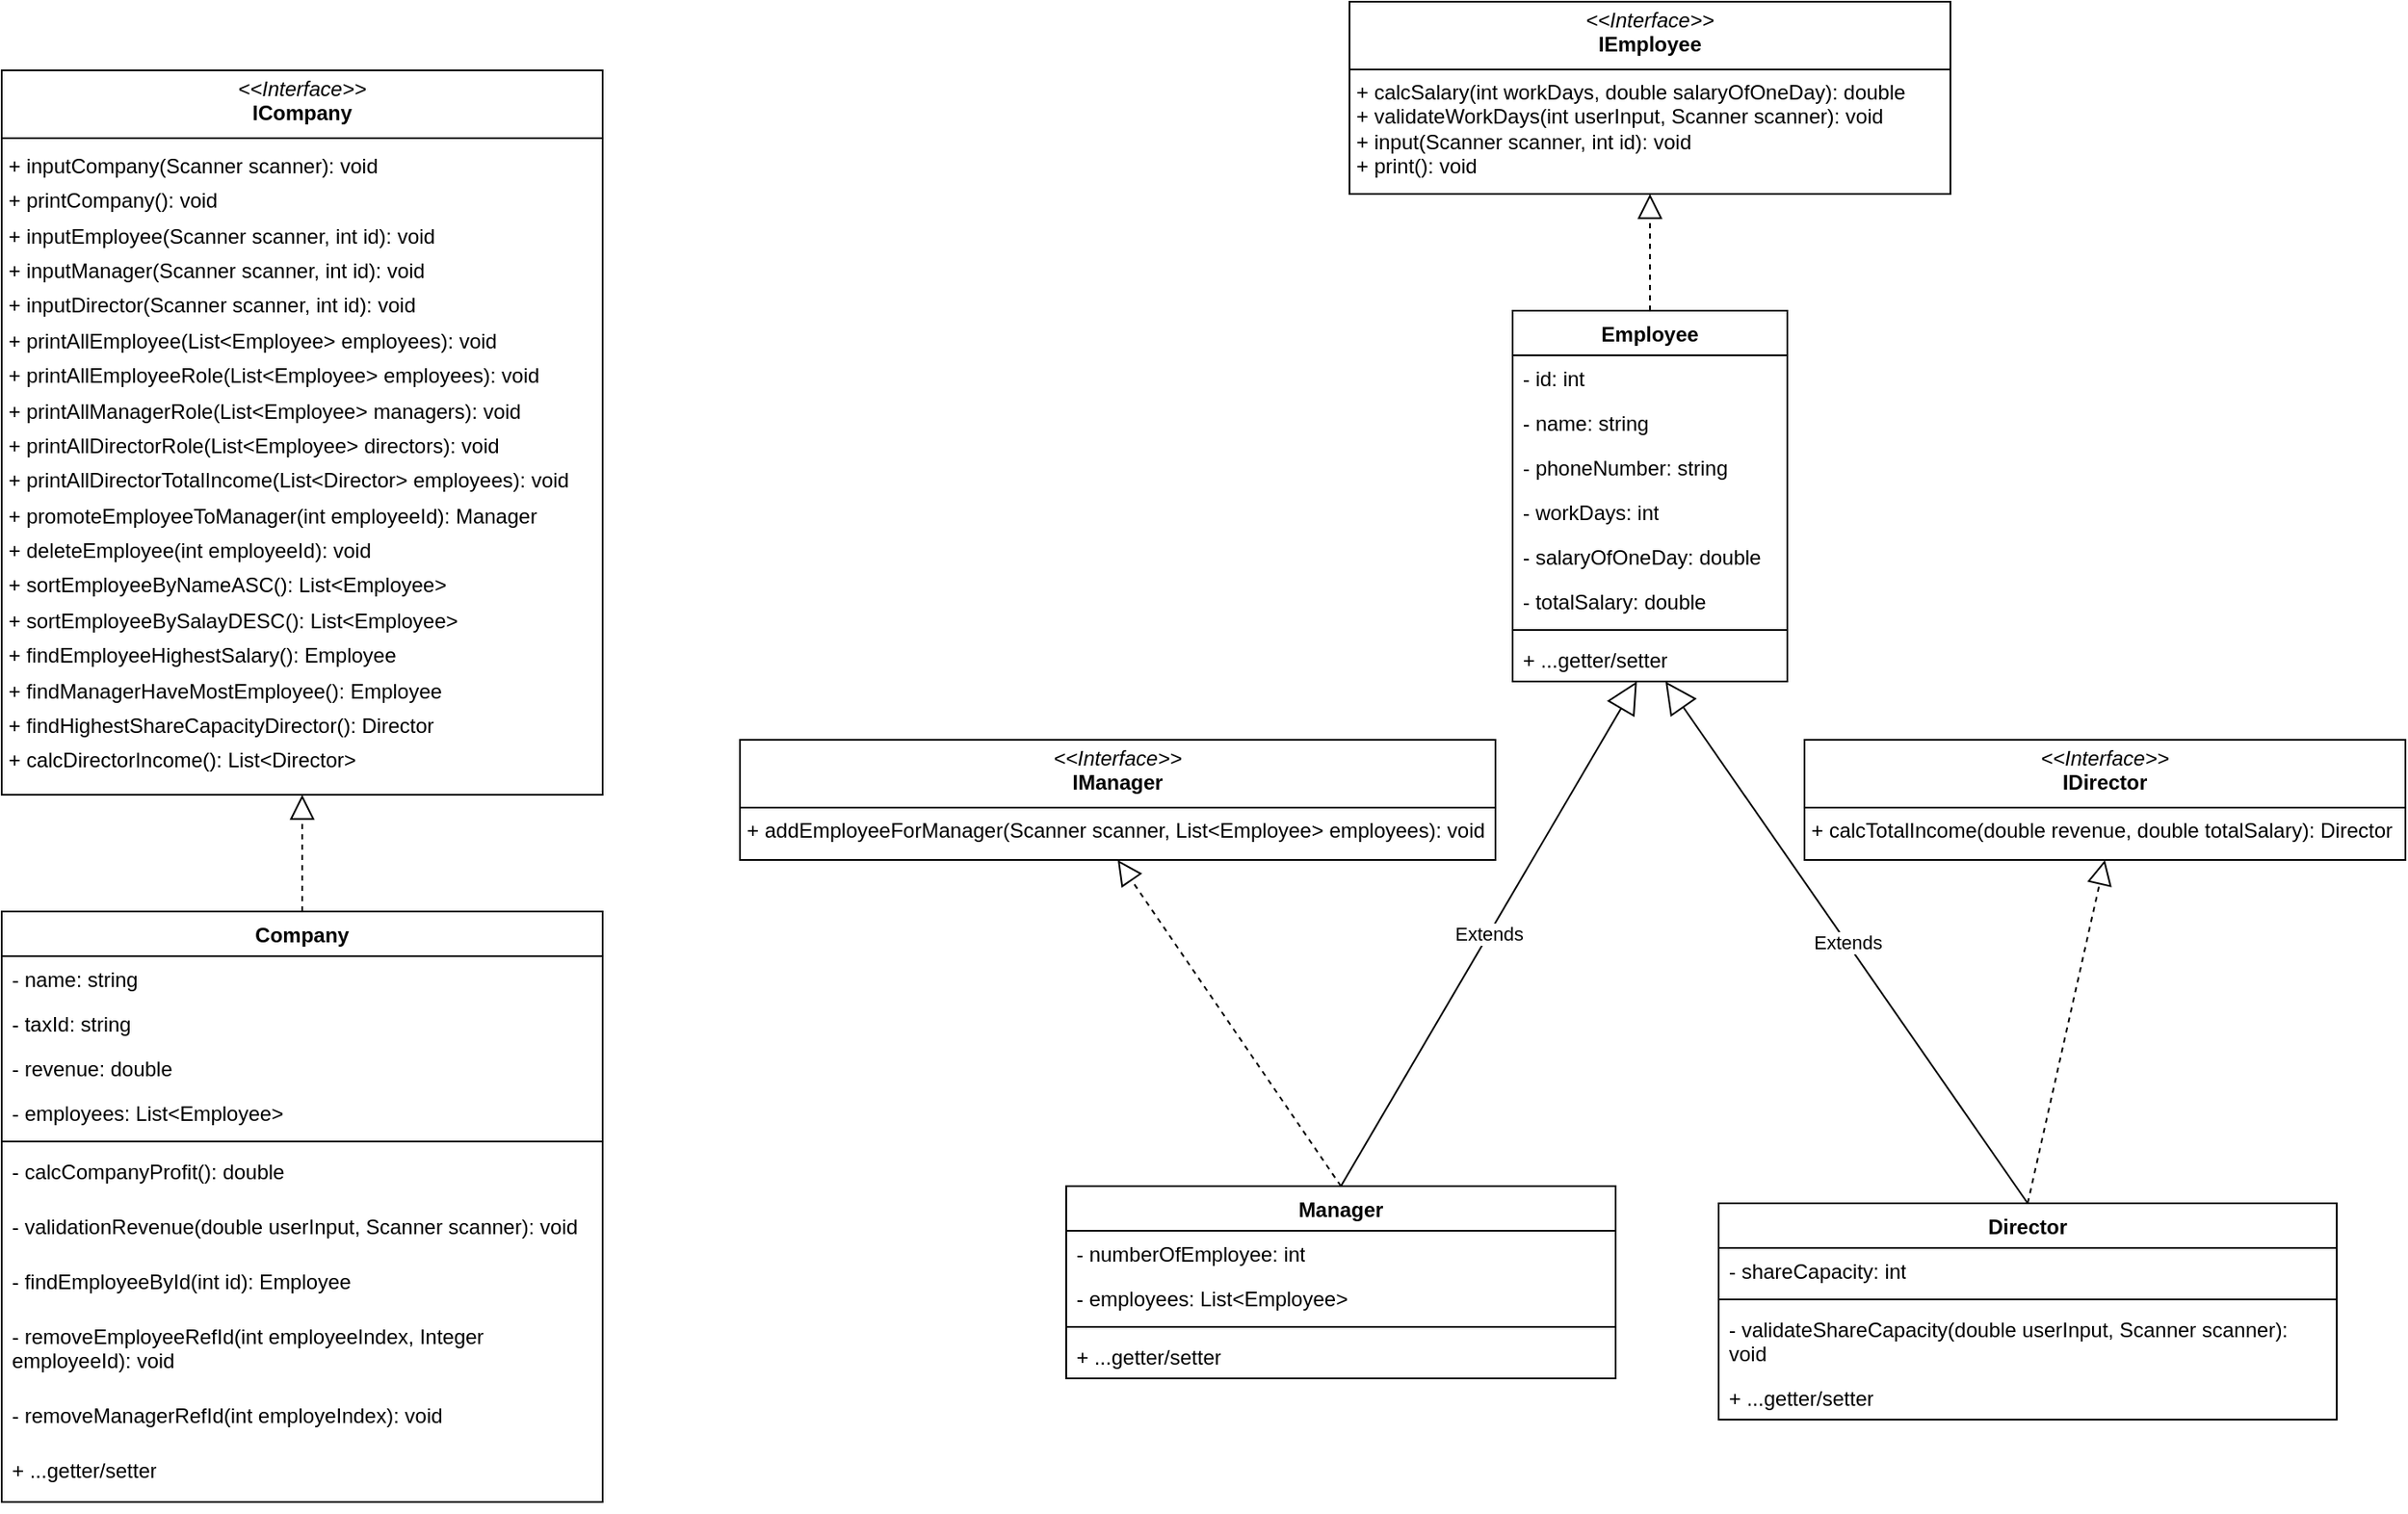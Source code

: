 <mxfile version="24.2.5" type="device">
  <diagram id="C5RBs43oDa-KdzZeNtuy" name="Page-1">
    <mxGraphModel dx="1922" dy="793" grid="1" gridSize="10" guides="1" tooltips="1" connect="1" arrows="1" fold="1" page="0" pageScale="1" pageWidth="1200" pageHeight="1920" math="0" shadow="0">
      <root>
        <mxCell id="WIyWlLk6GJQsqaUBKTNV-0" />
        <mxCell id="WIyWlLk6GJQsqaUBKTNV-1" parent="WIyWlLk6GJQsqaUBKTNV-0" />
        <mxCell id="480BdLRj5phEdMmWsPwc-4" value="" style="group" parent="WIyWlLk6GJQsqaUBKTNV-1" vertex="1" connectable="0">
          <mxGeometry x="-620" y="100" width="350" height="760" as="geometry" />
        </mxCell>
        <mxCell id="baJLvfBL1tSS69TwoIDW-49" value="Company" style="swimlane;fontStyle=1;align=center;verticalAlign=top;childLayout=stackLayout;horizontal=1;startSize=26;horizontalStack=0;resizeParent=1;resizeParentMax=0;resizeLast=0;collapsible=1;marginBottom=0;whiteSpace=wrap;html=1;" parent="480BdLRj5phEdMmWsPwc-4" vertex="1">
          <mxGeometry y="440" width="350" height="344" as="geometry" />
        </mxCell>
        <mxCell id="baJLvfBL1tSS69TwoIDW-50" value="- name: string" style="text;strokeColor=none;fillColor=none;align=left;verticalAlign=top;spacingLeft=4;spacingRight=4;overflow=hidden;rotatable=0;points=[[0,0.5],[1,0.5]];portConstraint=eastwest;whiteSpace=wrap;html=1;" parent="baJLvfBL1tSS69TwoIDW-49" vertex="1">
          <mxGeometry y="26" width="350" height="26" as="geometry" />
        </mxCell>
        <mxCell id="baJLvfBL1tSS69TwoIDW-51" value="- taxId: string" style="text;strokeColor=none;fillColor=none;align=left;verticalAlign=top;spacingLeft=4;spacingRight=4;overflow=hidden;rotatable=0;points=[[0,0.5],[1,0.5]];portConstraint=eastwest;whiteSpace=wrap;html=1;" parent="baJLvfBL1tSS69TwoIDW-49" vertex="1">
          <mxGeometry y="52" width="350" height="26" as="geometry" />
        </mxCell>
        <mxCell id="baJLvfBL1tSS69TwoIDW-52" value="- revenue: double" style="text;strokeColor=none;fillColor=none;align=left;verticalAlign=top;spacingLeft=4;spacingRight=4;overflow=hidden;rotatable=0;points=[[0,0.5],[1,0.5]];portConstraint=eastwest;whiteSpace=wrap;html=1;" parent="baJLvfBL1tSS69TwoIDW-49" vertex="1">
          <mxGeometry y="78" width="350" height="26" as="geometry" />
        </mxCell>
        <mxCell id="baJLvfBL1tSS69TwoIDW-53" value="- employees: List&amp;lt;Employee&amp;gt;" style="text;strokeColor=none;fillColor=none;align=left;verticalAlign=top;spacingLeft=4;spacingRight=4;overflow=hidden;rotatable=0;points=[[0,0.5],[1,0.5]];portConstraint=eastwest;whiteSpace=wrap;html=1;" parent="baJLvfBL1tSS69TwoIDW-49" vertex="1">
          <mxGeometry y="104" width="350" height="26" as="geometry" />
        </mxCell>
        <mxCell id="baJLvfBL1tSS69TwoIDW-56" value="" style="line;strokeWidth=1;fillColor=none;align=left;verticalAlign=middle;spacingTop=-1;spacingLeft=3;spacingRight=3;rotatable=0;labelPosition=right;points=[];portConstraint=eastwest;strokeColor=inherit;" parent="baJLvfBL1tSS69TwoIDW-49" vertex="1">
          <mxGeometry y="130" width="350" height="8" as="geometry" />
        </mxCell>
        <mxCell id="_gTEVnxocZ5BBZML2xNd-0" value="- calcCompanyProfit(): double" style="text;strokeColor=none;fillColor=none;align=left;verticalAlign=top;spacingLeft=4;spacingRight=4;overflow=hidden;rotatable=0;points=[[0,0.5],[1,0.5]];portConstraint=eastwest;whiteSpace=wrap;html=1;" vertex="1" parent="baJLvfBL1tSS69TwoIDW-49">
          <mxGeometry y="138" width="350" height="32" as="geometry" />
        </mxCell>
        <mxCell id="_gTEVnxocZ5BBZML2xNd-1" value="&lt;div&gt;- validationRevenue(double userInput, Scanner scanner): void&lt;/div&gt;&lt;div&gt;&lt;br&gt;&lt;/div&gt;" style="text;strokeColor=none;fillColor=none;align=left;verticalAlign=top;spacingLeft=4;spacingRight=4;overflow=hidden;rotatable=0;points=[[0,0.5],[1,0.5]];portConstraint=eastwest;whiteSpace=wrap;html=1;" vertex="1" parent="baJLvfBL1tSS69TwoIDW-49">
          <mxGeometry y="170" width="350" height="32" as="geometry" />
        </mxCell>
        <mxCell id="_gTEVnxocZ5BBZML2xNd-2" value="- findEmployeeById(int id): Employee" style="text;strokeColor=none;fillColor=none;align=left;verticalAlign=top;spacingLeft=4;spacingRight=4;overflow=hidden;rotatable=0;points=[[0,0.5],[1,0.5]];portConstraint=eastwest;whiteSpace=wrap;html=1;" vertex="1" parent="baJLvfBL1tSS69TwoIDW-49">
          <mxGeometry y="202" width="350" height="32" as="geometry" />
        </mxCell>
        <mxCell id="_gTEVnxocZ5BBZML2xNd-3" value="&lt;div&gt;- removeEmployeeRefId(int employeeIndex, Integer employeeId): void&lt;/div&gt;" style="text;strokeColor=none;fillColor=none;align=left;verticalAlign=top;spacingLeft=4;spacingRight=4;overflow=hidden;rotatable=0;points=[[0,0.5],[1,0.5]];portConstraint=eastwest;whiteSpace=wrap;html=1;" vertex="1" parent="baJLvfBL1tSS69TwoIDW-49">
          <mxGeometry y="234" width="350" height="46" as="geometry" />
        </mxCell>
        <mxCell id="_gTEVnxocZ5BBZML2xNd-4" value="- removeManagerRefId(int employeIndex): void" style="text;strokeColor=none;fillColor=none;align=left;verticalAlign=top;spacingLeft=4;spacingRight=4;overflow=hidden;rotatable=0;points=[[0,0.5],[1,0.5]];portConstraint=eastwest;whiteSpace=wrap;html=1;" vertex="1" parent="baJLvfBL1tSS69TwoIDW-49">
          <mxGeometry y="280" width="350" height="32" as="geometry" />
        </mxCell>
        <mxCell id="baJLvfBL1tSS69TwoIDW-57" value="&lt;div&gt;+ ...getter/setter&lt;/div&gt;" style="text;strokeColor=none;fillColor=none;align=left;verticalAlign=top;spacingLeft=4;spacingRight=4;overflow=hidden;rotatable=0;points=[[0,0.5],[1,0.5]];portConstraint=eastwest;whiteSpace=wrap;html=1;" parent="baJLvfBL1tSS69TwoIDW-49" vertex="1">
          <mxGeometry y="312" width="350" height="32" as="geometry" />
        </mxCell>
        <mxCell id="baJLvfBL1tSS69TwoIDW-59" value="&lt;p style=&quot;margin:0px;margin-top:4px;text-align:center;&quot;&gt;&lt;i&gt;&amp;lt;&amp;lt;Interface&amp;gt;&amp;gt;&lt;/i&gt;&lt;br&gt;&lt;b&gt;ICompany&lt;/b&gt;&lt;/p&gt;&lt;hr size=&quot;1&quot; style=&quot;border-style:solid;&quot;&gt;&lt;p style=&quot;margin: 0px 0px 0px 4px; line-height: 170%;&quot;&gt;+ inputCompany(Scanner scanner): void&lt;/p&gt;&lt;p style=&quot;margin: 0px 0px 0px 4px; line-height: 170%;&quot;&gt;+ printCompany(): void&lt;/p&gt;&lt;p style=&quot;margin: 0px 0px 0px 4px; line-height: 170%;&quot;&gt;+ inputEmployee(Scanner scanner, int id): void&lt;/p&gt;&lt;p style=&quot;margin: 0px 0px 0px 4px; line-height: 170%;&quot;&gt;+ inputManager(Scanner scanner, int id): void&lt;/p&gt;&lt;p style=&quot;margin: 0px 0px 0px 4px; line-height: 170%;&quot;&gt;+ inputDirector(Scanner scanner, int id): void&lt;br&gt;&lt;/p&gt;&lt;p style=&quot;margin: 0px 0px 0px 4px; line-height: 170%;&quot;&gt;+ printAllEmployee(List&amp;lt;Employee&amp;gt; employees): void&lt;/p&gt;&lt;p style=&quot;margin: 0px 0px 0px 4px; line-height: 170%;&quot;&gt;+ printAllEmployeeRole(List&amp;lt;Employee&amp;gt; employees): void&lt;br&gt;&lt;/p&gt;&lt;p style=&quot;margin: 0px 0px 0px 4px; line-height: 170%;&quot;&gt;+ printAllManagerRole(List&amp;lt;Employee&amp;gt; managers): void&lt;br&gt;+ printAllDirectorRole(List&amp;lt;Employee&amp;gt; directors): void&lt;br&gt;&lt;/p&gt;&lt;p style=&quot;margin: 0px 0px 0px 4px; line-height: 170%;&quot;&gt;+ printAllDirectorTotalIncome(List&amp;lt;Director&amp;gt; employees): void&lt;/p&gt;&lt;p style=&quot;margin: 0px 0px 0px 4px; line-height: 170%;&quot;&gt;+ promoteEmployeeToManager(int employeeId): Manager&lt;/p&gt;&lt;p style=&quot;margin: 0px 0px 0px 4px; line-height: 170%;&quot;&gt;+ deleteEmployee(int employeeId): void&lt;/p&gt;&lt;p style=&quot;margin: 0px 0px 0px 4px; line-height: 170%;&quot;&gt;&lt;span style=&quot;background-color: initial;&quot;&gt;+ sortEmployeeByNameASC(): List&amp;lt;Employee&amp;gt;&lt;/span&gt;&lt;br&gt;&lt;/p&gt;&lt;p style=&quot;margin: 0px 0px 0px 4px; line-height: 170%;&quot;&gt;+ sortEmployeeBySalayDESC(): List&amp;lt;Employee&amp;gt;&lt;/p&gt;&lt;p style=&quot;margin: 0px 0px 0px 4px; line-height: 170%;&quot;&gt;+ findEmployeeHighestSalary(): Employee&lt;/p&gt;&lt;p style=&quot;margin: 0px 0px 0px 4px; line-height: 170%;&quot;&gt;+ findManagerHaveMostEmployee(): Employee&lt;/p&gt;&lt;p style=&quot;margin: 0px 0px 0px 4px; line-height: 170%;&quot;&gt;+ findHighestShareCapacityDirector(): Director&lt;/p&gt;&lt;p style=&quot;margin: 0px 0px 0px 4px; line-height: 170%;&quot;&gt;+ calcDirectorIncome(): List&amp;lt;Director&amp;gt;&lt;/p&gt;" style="verticalAlign=top;align=left;overflow=fill;html=1;whiteSpace=wrap;" parent="480BdLRj5phEdMmWsPwc-4" vertex="1">
          <mxGeometry y="-50" width="350" height="422" as="geometry" />
        </mxCell>
        <mxCell id="baJLvfBL1tSS69TwoIDW-60" value="" style="endArrow=block;dashed=1;endFill=0;endSize=12;html=1;rounded=0;entryX=0.5;entryY=1;entryDx=0;entryDy=0;exitX=0.5;exitY=0;exitDx=0;exitDy=0;" parent="480BdLRj5phEdMmWsPwc-4" source="baJLvfBL1tSS69TwoIDW-49" target="baJLvfBL1tSS69TwoIDW-59" edge="1">
          <mxGeometry width="160" relative="1" as="geometry">
            <mxPoint x="235" y="510" as="sourcePoint" />
            <mxPoint x="174.5" y="510" as="targetPoint" />
          </mxGeometry>
        </mxCell>
        <mxCell id="480BdLRj5phEdMmWsPwc-5" value="" style="group" parent="WIyWlLk6GJQsqaUBKTNV-1" vertex="1" connectable="0">
          <mxGeometry x="-190" y="10" width="970" height="880" as="geometry" />
        </mxCell>
        <mxCell id="baJLvfBL1tSS69TwoIDW-0" value="Employee" style="swimlane;fontStyle=1;align=center;verticalAlign=top;childLayout=stackLayout;horizontal=1;startSize=26;horizontalStack=0;resizeParent=1;resizeParentMax=0;resizeLast=0;collapsible=1;marginBottom=0;whiteSpace=wrap;html=1;" parent="480BdLRj5phEdMmWsPwc-5" vertex="1">
          <mxGeometry x="450" y="180" width="160" height="216" as="geometry" />
        </mxCell>
        <mxCell id="baJLvfBL1tSS69TwoIDW-1" value="- id: int" style="text;strokeColor=none;fillColor=none;align=left;verticalAlign=top;spacingLeft=4;spacingRight=4;overflow=hidden;rotatable=0;points=[[0,0.5],[1,0.5]];portConstraint=eastwest;whiteSpace=wrap;html=1;" parent="baJLvfBL1tSS69TwoIDW-0" vertex="1">
          <mxGeometry y="26" width="160" height="26" as="geometry" />
        </mxCell>
        <mxCell id="baJLvfBL1tSS69TwoIDW-6" value="- name: string" style="text;strokeColor=none;fillColor=none;align=left;verticalAlign=top;spacingLeft=4;spacingRight=4;overflow=hidden;rotatable=0;points=[[0,0.5],[1,0.5]];portConstraint=eastwest;whiteSpace=wrap;html=1;" parent="baJLvfBL1tSS69TwoIDW-0" vertex="1">
          <mxGeometry y="52" width="160" height="26" as="geometry" />
        </mxCell>
        <mxCell id="baJLvfBL1tSS69TwoIDW-10" value="- phoneNumber: string" style="text;strokeColor=none;fillColor=none;align=left;verticalAlign=top;spacingLeft=4;spacingRight=4;overflow=hidden;rotatable=0;points=[[0,0.5],[1,0.5]];portConstraint=eastwest;whiteSpace=wrap;html=1;" parent="baJLvfBL1tSS69TwoIDW-0" vertex="1">
          <mxGeometry y="78" width="160" height="26" as="geometry" />
        </mxCell>
        <mxCell id="baJLvfBL1tSS69TwoIDW-9" value="- workDays: int" style="text;strokeColor=none;fillColor=none;align=left;verticalAlign=top;spacingLeft=4;spacingRight=4;overflow=hidden;rotatable=0;points=[[0,0.5],[1,0.5]];portConstraint=eastwest;whiteSpace=wrap;html=1;" parent="baJLvfBL1tSS69TwoIDW-0" vertex="1">
          <mxGeometry y="104" width="160" height="26" as="geometry" />
        </mxCell>
        <mxCell id="baJLvfBL1tSS69TwoIDW-8" value="- salaryOfOneDay: double" style="text;strokeColor=none;fillColor=none;align=left;verticalAlign=top;spacingLeft=4;spacingRight=4;overflow=hidden;rotatable=0;points=[[0,0.5],[1,0.5]];portConstraint=eastwest;whiteSpace=wrap;html=1;" parent="baJLvfBL1tSS69TwoIDW-0" vertex="1">
          <mxGeometry y="130" width="160" height="26" as="geometry" />
        </mxCell>
        <mxCell id="baJLvfBL1tSS69TwoIDW-7" value="- totalSalary: double" style="text;strokeColor=none;fillColor=none;align=left;verticalAlign=top;spacingLeft=4;spacingRight=4;overflow=hidden;rotatable=0;points=[[0,0.5],[1,0.5]];portConstraint=eastwest;whiteSpace=wrap;html=1;" parent="baJLvfBL1tSS69TwoIDW-0" vertex="1">
          <mxGeometry y="156" width="160" height="26" as="geometry" />
        </mxCell>
        <mxCell id="baJLvfBL1tSS69TwoIDW-2" value="" style="line;strokeWidth=1;fillColor=none;align=left;verticalAlign=middle;spacingTop=-1;spacingLeft=3;spacingRight=3;rotatable=0;labelPosition=right;points=[];portConstraint=eastwest;strokeColor=inherit;" parent="baJLvfBL1tSS69TwoIDW-0" vertex="1">
          <mxGeometry y="182" width="160" height="8" as="geometry" />
        </mxCell>
        <mxCell id="baJLvfBL1tSS69TwoIDW-3" value="+ ...getter/setter" style="text;strokeColor=none;fillColor=none;align=left;verticalAlign=top;spacingLeft=4;spacingRight=4;overflow=hidden;rotatable=0;points=[[0,0.5],[1,0.5]];portConstraint=eastwest;whiteSpace=wrap;html=1;" parent="baJLvfBL1tSS69TwoIDW-0" vertex="1">
          <mxGeometry y="190" width="160" height="26" as="geometry" />
        </mxCell>
        <mxCell id="baJLvfBL1tSS69TwoIDW-17" value="&lt;p style=&quot;margin:0px;margin-top:4px;text-align:center;&quot;&gt;&lt;i&gt;&amp;lt;&amp;lt;Interface&amp;gt;&amp;gt;&lt;/i&gt;&lt;br&gt;&lt;b&gt;IEmployee&lt;/b&gt;&lt;/p&gt;&lt;hr size=&quot;1&quot; style=&quot;border-style:solid;&quot;&gt;&lt;p style=&quot;margin:0px;margin-left:4px;&quot;&gt;+ calcSalary(int workDays, double salaryOfOneDay): double&lt;/p&gt;&lt;p style=&quot;margin:0px;margin-left:4px;&quot;&gt;+ validateWorkDays(int userInput, Scanner scanner): void&lt;br&gt;+ input(Scanner scanner, int id): void&lt;/p&gt;&lt;p style=&quot;margin:0px;margin-left:4px;&quot;&gt;+ print(): void&lt;/p&gt;" style="verticalAlign=top;align=left;overflow=fill;html=1;whiteSpace=wrap;" parent="480BdLRj5phEdMmWsPwc-5" vertex="1">
          <mxGeometry x="355" width="350" height="112" as="geometry" />
        </mxCell>
        <mxCell id="baJLvfBL1tSS69TwoIDW-23" value="" style="endArrow=block;dashed=1;endFill=0;endSize=12;html=1;rounded=0;entryX=0.5;entryY=1;entryDx=0;entryDy=0;exitX=0.5;exitY=0;exitDx=0;exitDy=0;" parent="480BdLRj5phEdMmWsPwc-5" source="baJLvfBL1tSS69TwoIDW-0" target="baJLvfBL1tSS69TwoIDW-17" edge="1">
          <mxGeometry width="160" relative="1" as="geometry">
            <mxPoint x="390" y="420" as="sourcePoint" />
            <mxPoint x="410" y="480" as="targetPoint" />
          </mxGeometry>
        </mxCell>
        <mxCell id="baJLvfBL1tSS69TwoIDW-24" value="Manager" style="swimlane;fontStyle=1;align=center;verticalAlign=top;childLayout=stackLayout;horizontal=1;startSize=26;horizontalStack=0;resizeParent=1;resizeParentMax=0;resizeLast=0;collapsible=1;marginBottom=0;whiteSpace=wrap;html=1;" parent="480BdLRj5phEdMmWsPwc-5" vertex="1">
          <mxGeometry x="190" y="690" width="320" height="112" as="geometry" />
        </mxCell>
        <mxCell id="baJLvfBL1tSS69TwoIDW-25" value="- numberOfEmployee: int" style="text;strokeColor=none;fillColor=none;align=left;verticalAlign=top;spacingLeft=4;spacingRight=4;overflow=hidden;rotatable=0;points=[[0,0.5],[1,0.5]];portConstraint=eastwest;whiteSpace=wrap;html=1;" parent="baJLvfBL1tSS69TwoIDW-24" vertex="1">
          <mxGeometry y="26" width="320" height="26" as="geometry" />
        </mxCell>
        <mxCell id="baJLvfBL1tSS69TwoIDW-26" value="- employees: List&amp;lt;Employee&amp;gt;" style="text;strokeColor=none;fillColor=none;align=left;verticalAlign=top;spacingLeft=4;spacingRight=4;overflow=hidden;rotatable=0;points=[[0,0.5],[1,0.5]];portConstraint=eastwest;whiteSpace=wrap;html=1;" parent="baJLvfBL1tSS69TwoIDW-24" vertex="1">
          <mxGeometry y="52" width="320" height="26" as="geometry" />
        </mxCell>
        <mxCell id="baJLvfBL1tSS69TwoIDW-31" value="" style="line;strokeWidth=1;fillColor=none;align=left;verticalAlign=middle;spacingTop=-1;spacingLeft=3;spacingRight=3;rotatable=0;labelPosition=right;points=[];portConstraint=eastwest;strokeColor=inherit;" parent="baJLvfBL1tSS69TwoIDW-24" vertex="1">
          <mxGeometry y="78" width="320" height="8" as="geometry" />
        </mxCell>
        <mxCell id="baJLvfBL1tSS69TwoIDW-32" value="+ ...getter/setter" style="text;strokeColor=none;fillColor=none;align=left;verticalAlign=top;spacingLeft=4;spacingRight=4;overflow=hidden;rotatable=0;points=[[0,0.5],[1,0.5]];portConstraint=eastwest;whiteSpace=wrap;html=1;" parent="baJLvfBL1tSS69TwoIDW-24" vertex="1">
          <mxGeometry y="86" width="320" height="26" as="geometry" />
        </mxCell>
        <mxCell id="baJLvfBL1tSS69TwoIDW-42" value="Extends" style="endArrow=block;endSize=16;endFill=0;html=1;rounded=0;exitX=0.5;exitY=0;exitDx=0;exitDy=0;" parent="480BdLRj5phEdMmWsPwc-5" source="baJLvfBL1tSS69TwoIDW-24" target="baJLvfBL1tSS69TwoIDW-3" edge="1">
          <mxGeometry width="160" relative="1" as="geometry">
            <mxPoint x="500" y="310" as="sourcePoint" />
            <mxPoint x="520" y="440" as="targetPoint" />
          </mxGeometry>
        </mxCell>
        <mxCell id="baJLvfBL1tSS69TwoIDW-43" value="Director" style="swimlane;fontStyle=1;align=center;verticalAlign=top;childLayout=stackLayout;horizontal=1;startSize=26;horizontalStack=0;resizeParent=1;resizeParentMax=0;resizeLast=0;collapsible=1;marginBottom=0;whiteSpace=wrap;html=1;" parent="480BdLRj5phEdMmWsPwc-5" vertex="1">
          <mxGeometry x="570" y="700" width="360" height="126" as="geometry" />
        </mxCell>
        <mxCell id="baJLvfBL1tSS69TwoIDW-44" value="- shareCapacity: int" style="text;strokeColor=none;fillColor=none;align=left;verticalAlign=top;spacingLeft=4;spacingRight=4;overflow=hidden;rotatable=0;points=[[0,0.5],[1,0.5]];portConstraint=eastwest;whiteSpace=wrap;html=1;" parent="baJLvfBL1tSS69TwoIDW-43" vertex="1">
          <mxGeometry y="26" width="360" height="26" as="geometry" />
        </mxCell>
        <mxCell id="baJLvfBL1tSS69TwoIDW-46" value="" style="line;strokeWidth=1;fillColor=none;align=left;verticalAlign=middle;spacingTop=-1;spacingLeft=3;spacingRight=3;rotatable=0;labelPosition=right;points=[];portConstraint=eastwest;strokeColor=inherit;" parent="baJLvfBL1tSS69TwoIDW-43" vertex="1">
          <mxGeometry y="52" width="360" height="8" as="geometry" />
        </mxCell>
        <mxCell id="_gTEVnxocZ5BBZML2xNd-6" value="- validateShareCapacity(double userInput, Scanner scanner): void" style="text;strokeColor=none;fillColor=none;align=left;verticalAlign=top;spacingLeft=4;spacingRight=4;overflow=hidden;rotatable=0;points=[[0,0.5],[1,0.5]];portConstraint=eastwest;whiteSpace=wrap;html=1;" vertex="1" parent="baJLvfBL1tSS69TwoIDW-43">
          <mxGeometry y="60" width="360" height="40" as="geometry" />
        </mxCell>
        <mxCell id="baJLvfBL1tSS69TwoIDW-47" value="+ ...getter/setter" style="text;strokeColor=none;fillColor=none;align=left;verticalAlign=top;spacingLeft=4;spacingRight=4;overflow=hidden;rotatable=0;points=[[0,0.5],[1,0.5]];portConstraint=eastwest;whiteSpace=wrap;html=1;" parent="baJLvfBL1tSS69TwoIDW-43" vertex="1">
          <mxGeometry y="100" width="360" height="26" as="geometry" />
        </mxCell>
        <mxCell id="baJLvfBL1tSS69TwoIDW-48" value="Extends" style="endArrow=block;endSize=16;endFill=0;html=1;rounded=0;exitX=0.5;exitY=0;exitDx=0;exitDy=0;" parent="480BdLRj5phEdMmWsPwc-5" source="baJLvfBL1tSS69TwoIDW-43" target="baJLvfBL1tSS69TwoIDW-3" edge="1">
          <mxGeometry width="160" relative="1" as="geometry">
            <mxPoint x="500" y="440" as="sourcePoint" />
            <mxPoint x="650" y="400" as="targetPoint" />
          </mxGeometry>
        </mxCell>
        <mxCell id="480BdLRj5phEdMmWsPwc-0" value="&lt;p style=&quot;margin:0px;margin-top:4px;text-align:center;&quot;&gt;&lt;i&gt;&amp;lt;&amp;lt;Interface&amp;gt;&amp;gt;&lt;/i&gt;&lt;br&gt;&lt;b&gt;IManager&lt;/b&gt;&lt;/p&gt;&lt;hr size=&quot;1&quot; style=&quot;border-style:solid;&quot;&gt;&lt;p style=&quot;margin:0px;margin-left:4px;&quot;&gt;+ addEmployeeForManager(Scanner scanner, List&amp;lt;Employee&amp;gt; employees): void&lt;br&gt;&lt;/p&gt;" style="verticalAlign=top;align=left;overflow=fill;html=1;whiteSpace=wrap;" parent="480BdLRj5phEdMmWsPwc-5" vertex="1">
          <mxGeometry y="430" width="440" height="70" as="geometry" />
        </mxCell>
        <mxCell id="480BdLRj5phEdMmWsPwc-1" value="" style="endArrow=block;dashed=1;endFill=0;endSize=12;html=1;rounded=0;entryX=0.5;entryY=1;entryDx=0;entryDy=0;exitX=0.5;exitY=0;exitDx=0;exitDy=0;" parent="480BdLRj5phEdMmWsPwc-5" source="baJLvfBL1tSS69TwoIDW-24" target="480BdLRj5phEdMmWsPwc-0" edge="1">
          <mxGeometry width="160" relative="1" as="geometry">
            <mxPoint x="300" y="590" as="sourcePoint" />
            <mxPoint x="540" y="122" as="targetPoint" />
          </mxGeometry>
        </mxCell>
        <mxCell id="480BdLRj5phEdMmWsPwc-2" value="&lt;p style=&quot;margin:0px;margin-top:4px;text-align:center;&quot;&gt;&lt;i&gt;&amp;lt;&amp;lt;Interface&amp;gt;&amp;gt;&lt;/i&gt;&lt;br&gt;&lt;b&gt;IDirector&lt;/b&gt;&lt;/p&gt;&lt;hr size=&quot;1&quot; style=&quot;border-style:solid;&quot;&gt;&lt;p style=&quot;margin:0px;margin-left:4px;&quot;&gt;+ calcTotalIncome(double revenue, double totalSalary): Director&lt;br&gt;&lt;/p&gt;" style="verticalAlign=top;align=left;overflow=fill;html=1;whiteSpace=wrap;" parent="480BdLRj5phEdMmWsPwc-5" vertex="1">
          <mxGeometry x="620" y="430" width="350" height="70" as="geometry" />
        </mxCell>
        <mxCell id="480BdLRj5phEdMmWsPwc-3" value="" style="endArrow=block;dashed=1;endFill=0;endSize=12;html=1;rounded=0;entryX=0.5;entryY=1;entryDx=0;entryDy=0;exitX=0.5;exitY=0;exitDx=0;exitDy=0;" parent="480BdLRj5phEdMmWsPwc-5" source="baJLvfBL1tSS69TwoIDW-43" target="480BdLRj5phEdMmWsPwc-2" edge="1">
          <mxGeometry width="160" relative="1" as="geometry">
            <mxPoint x="365" y="720" as="sourcePoint" />
            <mxPoint x="250" y="510" as="targetPoint" />
          </mxGeometry>
        </mxCell>
      </root>
    </mxGraphModel>
  </diagram>
</mxfile>

